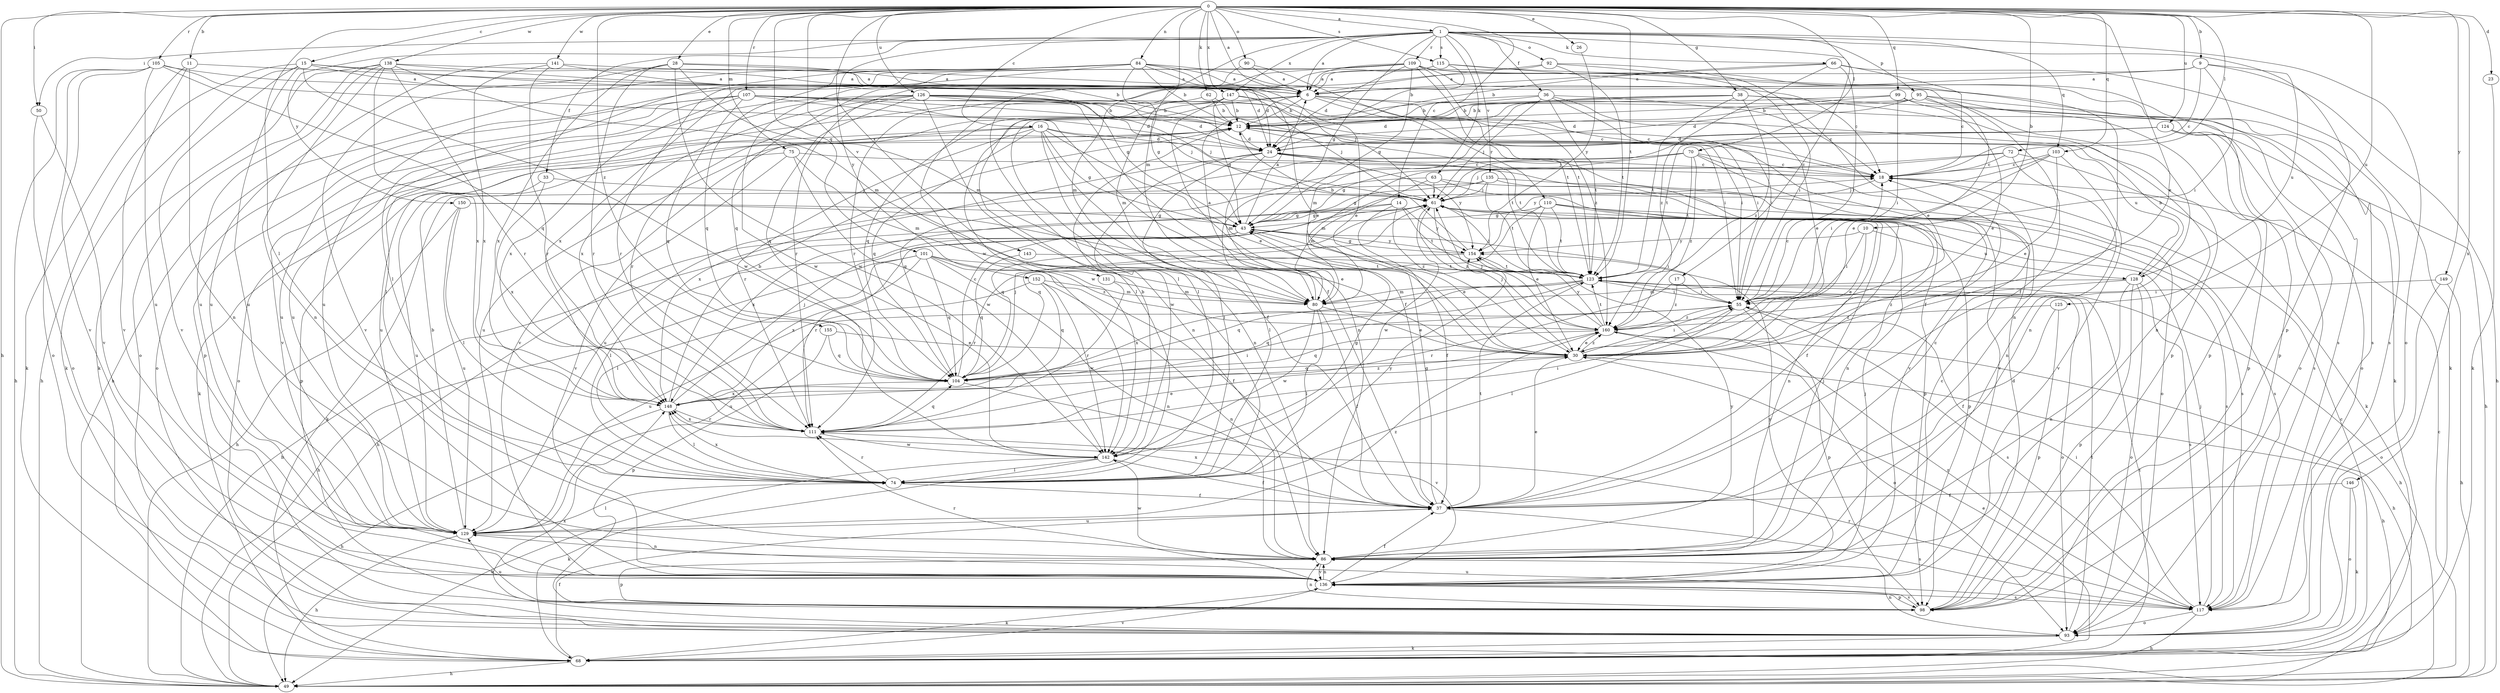 strict digraph  {
0;
1;
6;
9;
10;
11;
12;
14;
15;
16;
17;
18;
23;
24;
26;
28;
30;
33;
36;
37;
38;
43;
49;
50;
55;
61;
62;
63;
66;
68;
70;
72;
74;
75;
80;
84;
86;
90;
92;
93;
95;
98;
99;
101;
103;
104;
105;
107;
109;
110;
111;
115;
117;
123;
124;
125;
126;
128;
129;
131;
135;
136;
138;
141;
142;
143;
146;
147;
148;
149;
150;
152;
154;
155;
160;
0 -> 1  [label=a];
0 -> 6  [label=a];
0 -> 9  [label=b];
0 -> 10  [label=b];
0 -> 11  [label=b];
0 -> 14  [label=c];
0 -> 15  [label=c];
0 -> 16  [label=c];
0 -> 23  [label=d];
0 -> 26  [label=e];
0 -> 28  [label=e];
0 -> 30  [label=e];
0 -> 38  [label=g];
0 -> 49  [label=h];
0 -> 50  [label=i];
0 -> 62  [label=k];
0 -> 70  [label=l];
0 -> 72  [label=l];
0 -> 74  [label=l];
0 -> 75  [label=m];
0 -> 80  [label=m];
0 -> 84  [label=n];
0 -> 90  [label=o];
0 -> 99  [label=q];
0 -> 101  [label=q];
0 -> 103  [label=q];
0 -> 105  [label=r];
0 -> 107  [label=r];
0 -> 115  [label=s];
0 -> 123  [label=t];
0 -> 124  [label=u];
0 -> 125  [label=u];
0 -> 126  [label=u];
0 -> 131  [label=v];
0 -> 138  [label=w];
0 -> 141  [label=w];
0 -> 143  [label=x];
0 -> 146  [label=x];
0 -> 147  [label=x];
0 -> 149  [label=y];
0 -> 155  [label=z];
1 -> 6  [label=a];
1 -> 17  [label=c];
1 -> 33  [label=f];
1 -> 36  [label=f];
1 -> 43  [label=g];
1 -> 50  [label=i];
1 -> 63  [label=k];
1 -> 66  [label=k];
1 -> 92  [label=o];
1 -> 93  [label=o];
1 -> 95  [label=p];
1 -> 98  [label=p];
1 -> 103  [label=q];
1 -> 109  [label=r];
1 -> 115  [label=s];
1 -> 135  [label=v];
1 -> 142  [label=w];
1 -> 147  [label=x];
1 -> 150  [label=y];
1 -> 152  [label=y];
6 -> 12  [label=b];
6 -> 37  [label=f];
6 -> 74  [label=l];
6 -> 93  [label=o];
6 -> 98  [label=p];
6 -> 104  [label=q];
6 -> 110  [label=r];
9 -> 6  [label=a];
9 -> 18  [label=c];
9 -> 49  [label=h];
9 -> 55  [label=i];
9 -> 111  [label=r];
9 -> 128  [label=u];
10 -> 30  [label=e];
10 -> 55  [label=i];
10 -> 128  [label=u];
10 -> 154  [label=y];
11 -> 6  [label=a];
11 -> 68  [label=k];
11 -> 86  [label=n];
11 -> 136  [label=v];
12 -> 24  [label=d];
12 -> 68  [label=k];
12 -> 123  [label=t];
12 -> 128  [label=u];
12 -> 129  [label=u];
14 -> 37  [label=f];
14 -> 43  [label=g];
14 -> 123  [label=t];
14 -> 148  [label=x];
14 -> 154  [label=y];
14 -> 160  [label=z];
15 -> 6  [label=a];
15 -> 12  [label=b];
15 -> 43  [label=g];
15 -> 49  [label=h];
15 -> 68  [label=k];
15 -> 129  [label=u];
15 -> 136  [label=v];
15 -> 142  [label=w];
16 -> 24  [label=d];
16 -> 30  [label=e];
16 -> 37  [label=f];
16 -> 43  [label=g];
16 -> 86  [label=n];
16 -> 93  [label=o];
16 -> 104  [label=q];
16 -> 111  [label=r];
16 -> 123  [label=t];
16 -> 129  [label=u];
17 -> 55  [label=i];
17 -> 111  [label=r];
17 -> 160  [label=z];
18 -> 61  [label=j];
23 -> 68  [label=k];
24 -> 18  [label=c];
24 -> 74  [label=l];
24 -> 80  [label=m];
24 -> 136  [label=v];
24 -> 142  [label=w];
24 -> 148  [label=x];
24 -> 154  [label=y];
26 -> 154  [label=y];
28 -> 6  [label=a];
28 -> 30  [label=e];
28 -> 80  [label=m];
28 -> 111  [label=r];
28 -> 136  [label=v];
28 -> 142  [label=w];
28 -> 148  [label=x];
30 -> 49  [label=h];
30 -> 55  [label=i];
30 -> 61  [label=j];
30 -> 104  [label=q];
30 -> 160  [label=z];
33 -> 61  [label=j];
33 -> 129  [label=u];
33 -> 148  [label=x];
36 -> 12  [label=b];
36 -> 18  [label=c];
36 -> 30  [label=e];
36 -> 55  [label=i];
36 -> 61  [label=j];
36 -> 123  [label=t];
36 -> 142  [label=w];
37 -> 18  [label=c];
37 -> 30  [label=e];
37 -> 43  [label=g];
37 -> 117  [label=s];
37 -> 123  [label=t];
37 -> 129  [label=u];
37 -> 148  [label=x];
38 -> 12  [label=b];
38 -> 24  [label=d];
38 -> 80  [label=m];
38 -> 86  [label=n];
38 -> 93  [label=o];
38 -> 123  [label=t];
38 -> 160  [label=z];
43 -> 6  [label=a];
43 -> 30  [label=e];
43 -> 49  [label=h];
43 -> 55  [label=i];
43 -> 74  [label=l];
43 -> 111  [label=r];
43 -> 154  [label=y];
49 -> 18  [label=c];
50 -> 93  [label=o];
50 -> 136  [label=v];
55 -> 18  [label=c];
55 -> 74  [label=l];
55 -> 98  [label=p];
55 -> 104  [label=q];
55 -> 117  [label=s];
55 -> 160  [label=z];
61 -> 43  [label=g];
61 -> 49  [label=h];
61 -> 86  [label=n];
61 -> 104  [label=q];
61 -> 142  [label=w];
61 -> 160  [label=z];
62 -> 12  [label=b];
62 -> 55  [label=i];
62 -> 136  [label=v];
63 -> 61  [label=j];
63 -> 74  [label=l];
63 -> 80  [label=m];
63 -> 86  [label=n];
63 -> 117  [label=s];
66 -> 6  [label=a];
66 -> 12  [label=b];
66 -> 18  [label=c];
66 -> 55  [label=i];
66 -> 68  [label=k];
66 -> 160  [label=z];
68 -> 18  [label=c];
68 -> 30  [label=e];
68 -> 37  [label=f];
68 -> 49  [label=h];
68 -> 123  [label=t];
68 -> 136  [label=v];
70 -> 18  [label=c];
70 -> 61  [label=j];
70 -> 93  [label=o];
70 -> 104  [label=q];
70 -> 123  [label=t];
70 -> 129  [label=u];
70 -> 136  [label=v];
70 -> 160  [label=z];
72 -> 18  [label=c];
72 -> 43  [label=g];
72 -> 68  [label=k];
72 -> 80  [label=m];
72 -> 86  [label=n];
74 -> 37  [label=f];
74 -> 111  [label=r];
74 -> 148  [label=x];
74 -> 154  [label=y];
75 -> 18  [label=c];
75 -> 80  [label=m];
75 -> 98  [label=p];
75 -> 136  [label=v];
75 -> 142  [label=w];
80 -> 6  [label=a];
80 -> 30  [label=e];
80 -> 37  [label=f];
80 -> 74  [label=l];
80 -> 142  [label=w];
84 -> 6  [label=a];
84 -> 12  [label=b];
84 -> 24  [label=d];
84 -> 30  [label=e];
84 -> 43  [label=g];
84 -> 49  [label=h];
84 -> 74  [label=l];
84 -> 104  [label=q];
84 -> 111  [label=r];
84 -> 117  [label=s];
84 -> 142  [label=w];
86 -> 61  [label=j];
86 -> 98  [label=p];
86 -> 136  [label=v];
86 -> 142  [label=w];
86 -> 154  [label=y];
90 -> 6  [label=a];
90 -> 104  [label=q];
90 -> 123  [label=t];
92 -> 6  [label=a];
92 -> 30  [label=e];
92 -> 55  [label=i];
92 -> 80  [label=m];
92 -> 123  [label=t];
93 -> 68  [label=k];
93 -> 86  [label=n];
93 -> 123  [label=t];
93 -> 148  [label=x];
95 -> 12  [label=b];
95 -> 24  [label=d];
95 -> 30  [label=e];
95 -> 68  [label=k];
95 -> 74  [label=l];
95 -> 86  [label=n];
95 -> 98  [label=p];
98 -> 24  [label=d];
98 -> 86  [label=n];
98 -> 129  [label=u];
98 -> 136  [label=v];
99 -> 12  [label=b];
99 -> 24  [label=d];
99 -> 30  [label=e];
99 -> 55  [label=i];
99 -> 98  [label=p];
101 -> 37  [label=f];
101 -> 49  [label=h];
101 -> 74  [label=l];
101 -> 86  [label=n];
101 -> 104  [label=q];
101 -> 123  [label=t];
101 -> 148  [label=x];
101 -> 160  [label=z];
103 -> 18  [label=c];
103 -> 30  [label=e];
103 -> 55  [label=i];
103 -> 136  [label=v];
103 -> 154  [label=y];
104 -> 18  [label=c];
104 -> 61  [label=j];
104 -> 136  [label=v];
104 -> 148  [label=x];
105 -> 6  [label=a];
105 -> 37  [label=f];
105 -> 49  [label=h];
105 -> 93  [label=o];
105 -> 104  [label=q];
105 -> 129  [label=u];
105 -> 136  [label=v];
107 -> 12  [label=b];
107 -> 18  [label=c];
107 -> 24  [label=d];
107 -> 55  [label=i];
107 -> 61  [label=j];
107 -> 93  [label=o];
107 -> 98  [label=p];
107 -> 104  [label=q];
107 -> 129  [label=u];
107 -> 148  [label=x];
109 -> 6  [label=a];
109 -> 24  [label=d];
109 -> 37  [label=f];
109 -> 43  [label=g];
109 -> 86  [label=n];
109 -> 111  [label=r];
109 -> 117  [label=s];
109 -> 123  [label=t];
109 -> 129  [label=u];
109 -> 148  [label=x];
109 -> 160  [label=z];
110 -> 30  [label=e];
110 -> 37  [label=f];
110 -> 43  [label=g];
110 -> 98  [label=p];
110 -> 104  [label=q];
110 -> 117  [label=s];
110 -> 123  [label=t];
111 -> 30  [label=e];
111 -> 55  [label=i];
111 -> 104  [label=q];
111 -> 142  [label=w];
111 -> 148  [label=x];
115 -> 6  [label=a];
115 -> 12  [label=b];
115 -> 18  [label=c];
115 -> 74  [label=l];
115 -> 117  [label=s];
117 -> 49  [label=h];
117 -> 55  [label=i];
117 -> 61  [label=j];
117 -> 93  [label=o];
117 -> 111  [label=r];
117 -> 129  [label=u];
117 -> 160  [label=z];
123 -> 49  [label=h];
123 -> 55  [label=i];
123 -> 61  [label=j];
123 -> 80  [label=m];
123 -> 93  [label=o];
123 -> 104  [label=q];
123 -> 129  [label=u];
123 -> 148  [label=x];
124 -> 24  [label=d];
124 -> 49  [label=h];
124 -> 61  [label=j];
124 -> 98  [label=p];
124 -> 117  [label=s];
124 -> 123  [label=t];
125 -> 37  [label=f];
125 -> 98  [label=p];
125 -> 160  [label=z];
126 -> 12  [label=b];
126 -> 18  [label=c];
126 -> 24  [label=d];
126 -> 37  [label=f];
126 -> 61  [label=j];
126 -> 74  [label=l];
126 -> 86  [label=n];
126 -> 104  [label=q];
126 -> 111  [label=r];
126 -> 129  [label=u];
126 -> 148  [label=x];
128 -> 12  [label=b];
128 -> 80  [label=m];
128 -> 86  [label=n];
128 -> 93  [label=o];
128 -> 98  [label=p];
128 -> 117  [label=s];
128 -> 160  [label=z];
129 -> 12  [label=b];
129 -> 49  [label=h];
129 -> 74  [label=l];
129 -> 86  [label=n];
129 -> 160  [label=z];
131 -> 80  [label=m];
131 -> 111  [label=r];
135 -> 43  [label=g];
135 -> 61  [label=j];
135 -> 68  [label=k];
135 -> 98  [label=p];
135 -> 117  [label=s];
135 -> 123  [label=t];
136 -> 18  [label=c];
136 -> 37  [label=f];
136 -> 61  [label=j];
136 -> 68  [label=k];
136 -> 86  [label=n];
136 -> 98  [label=p];
136 -> 111  [label=r];
136 -> 117  [label=s];
136 -> 154  [label=y];
138 -> 6  [label=a];
138 -> 61  [label=j];
138 -> 68  [label=k];
138 -> 80  [label=m];
138 -> 86  [label=n];
138 -> 93  [label=o];
138 -> 111  [label=r];
138 -> 129  [label=u];
138 -> 148  [label=x];
141 -> 6  [label=a];
141 -> 24  [label=d];
141 -> 111  [label=r];
141 -> 129  [label=u];
141 -> 148  [label=x];
142 -> 12  [label=b];
142 -> 37  [label=f];
142 -> 43  [label=g];
142 -> 49  [label=h];
142 -> 68  [label=k];
142 -> 74  [label=l];
143 -> 104  [label=q];
143 -> 123  [label=t];
146 -> 37  [label=f];
146 -> 68  [label=k];
146 -> 93  [label=o];
147 -> 12  [label=b];
147 -> 43  [label=g];
147 -> 55  [label=i];
147 -> 61  [label=j];
147 -> 80  [label=m];
147 -> 86  [label=n];
147 -> 136  [label=v];
148 -> 12  [label=b];
148 -> 49  [label=h];
148 -> 55  [label=i];
148 -> 61  [label=j];
148 -> 74  [label=l];
148 -> 111  [label=r];
148 -> 160  [label=z];
149 -> 49  [label=h];
149 -> 55  [label=i];
149 -> 93  [label=o];
150 -> 30  [label=e];
150 -> 43  [label=g];
150 -> 49  [label=h];
150 -> 74  [label=l];
150 -> 129  [label=u];
152 -> 80  [label=m];
152 -> 86  [label=n];
152 -> 104  [label=q];
152 -> 129  [label=u];
152 -> 142  [label=w];
154 -> 12  [label=b];
154 -> 43  [label=g];
154 -> 111  [label=r];
154 -> 123  [label=t];
155 -> 30  [label=e];
155 -> 98  [label=p];
155 -> 104  [label=q];
160 -> 30  [label=e];
160 -> 49  [label=h];
160 -> 61  [label=j];
160 -> 93  [label=o];
160 -> 104  [label=q];
160 -> 123  [label=t];
160 -> 154  [label=y];
}
